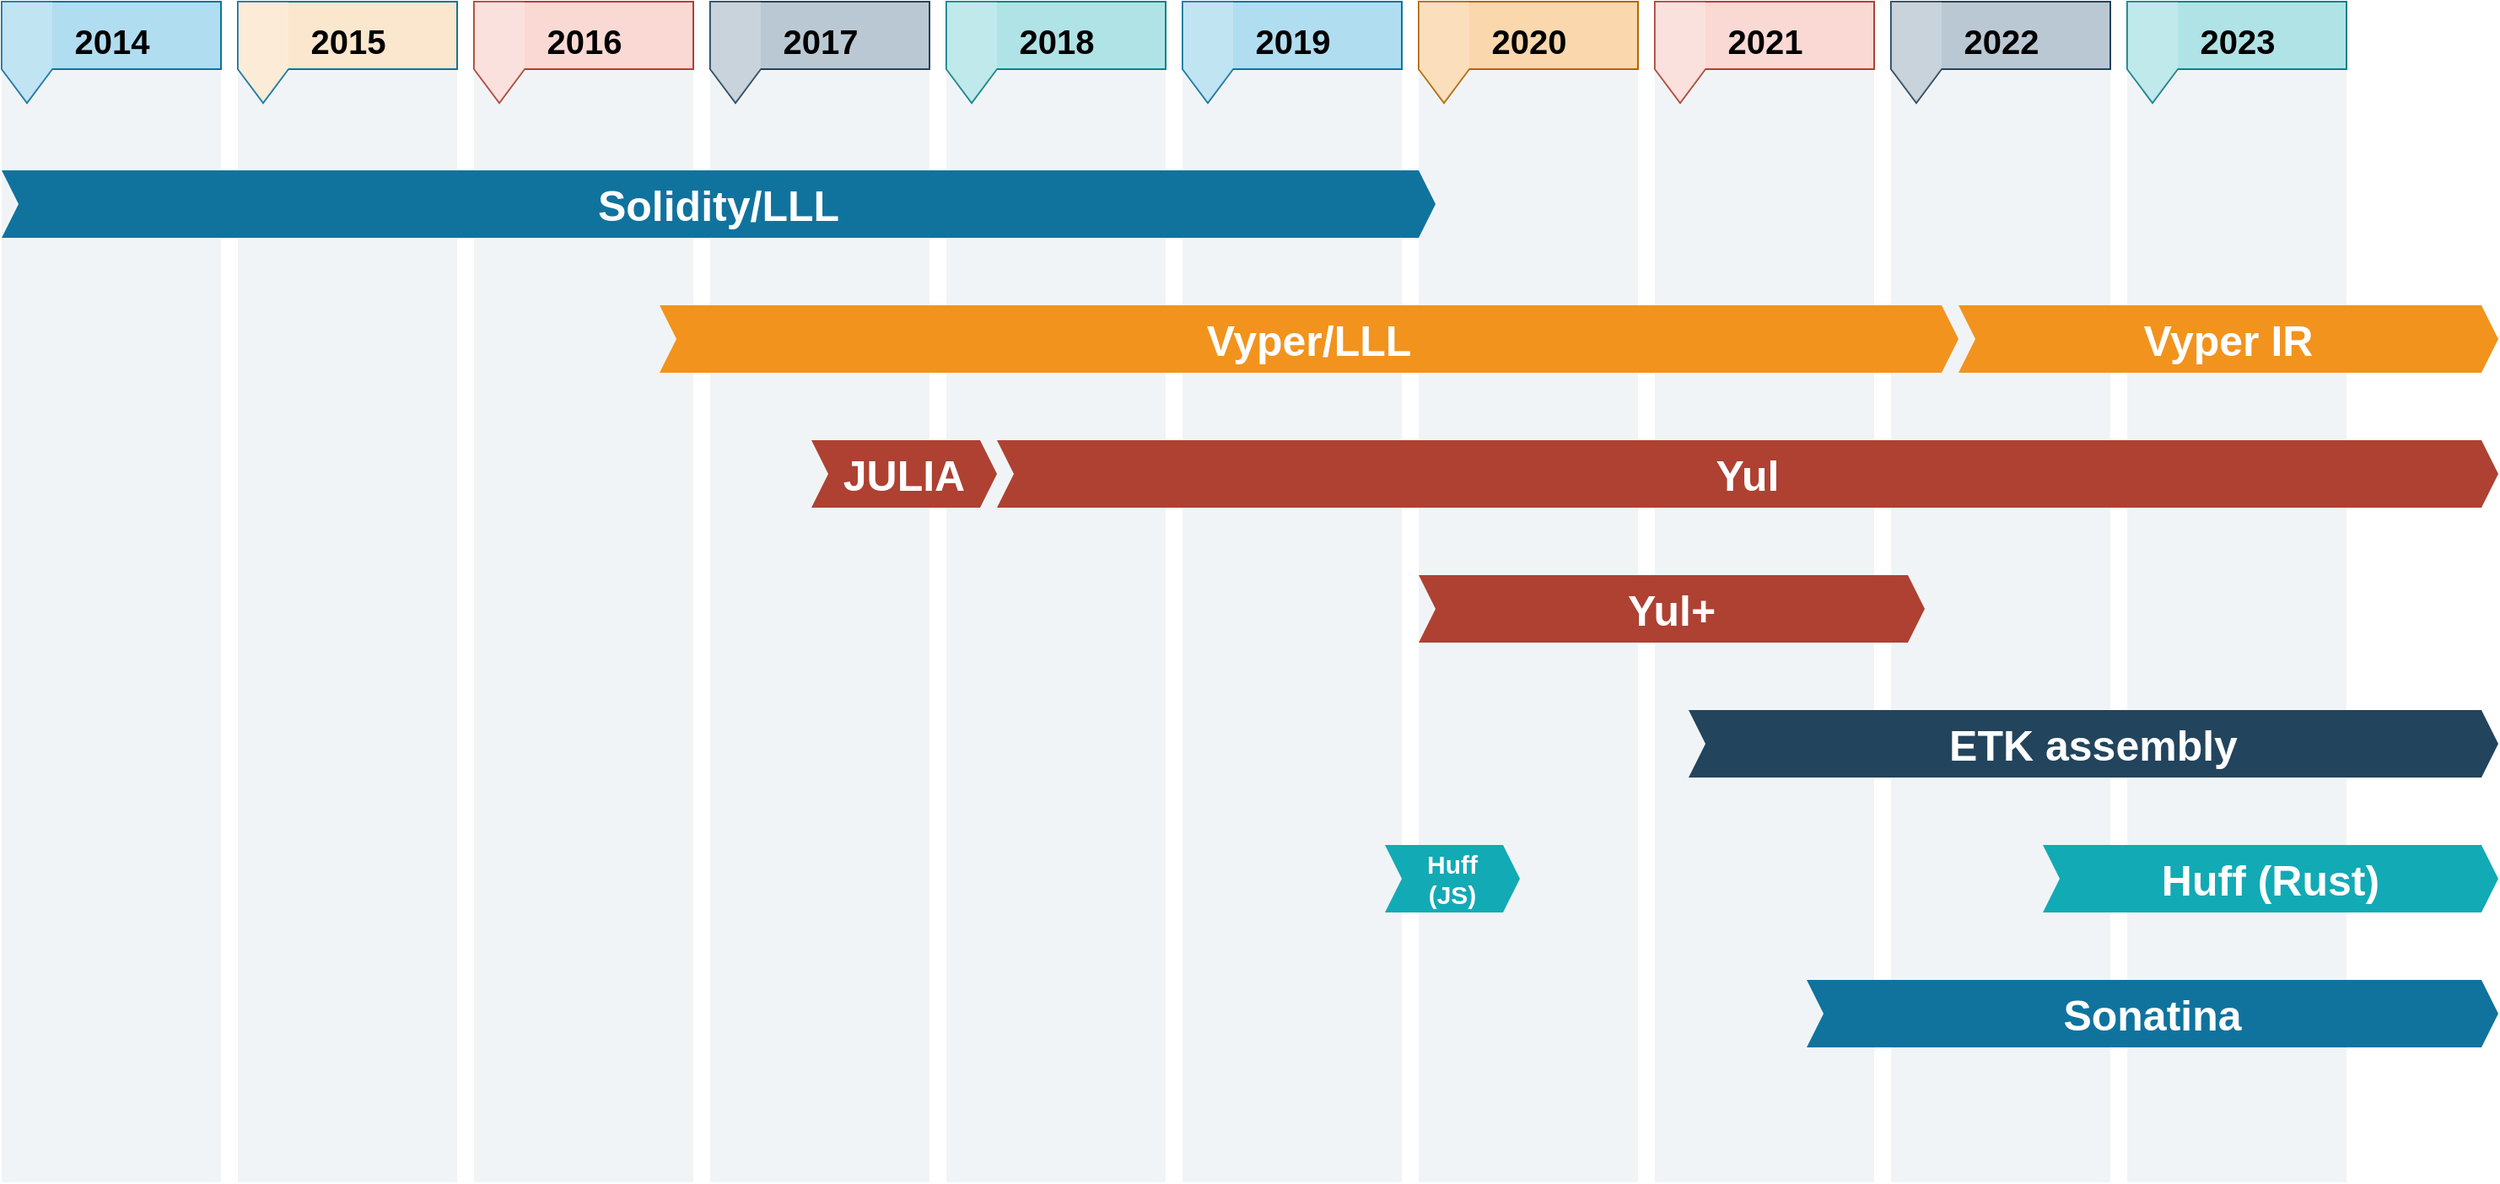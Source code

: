 <mxfile compressed="false" version="20.8.16" type="device">
  <diagram name="Page-1" id="ChHfrovx2bz5Nk0UMHN0">
    <mxGraphModel dx="1538" dy="897" grid="1" gridSize="10" guides="1" tooltips="1" connect="1" arrows="1" fold="1" page="1" pageScale="1" pageWidth="850" pageHeight="1100" math="0" shadow="0">
      <root>
        <mxCell id="0" />
        <mxCell id="1" parent="0" />
        <mxCell id="Eea4O15NX0q3AfGc0YIN-9" value="" style="rounded=0;whiteSpace=wrap;html=1;fontSize=25;fillColor=#bac8d3;strokeColor=none;opacity=20;" parent="1" vertex="1">
          <mxGeometry x="1300" y="20" width="130" height="700" as="geometry" />
        </mxCell>
        <mxCell id="Eea4O15NX0q3AfGc0YIN-10" value="" style="rounded=0;whiteSpace=wrap;html=1;fontSize=25;fillColor=#bac8d3;strokeColor=none;opacity=20;" parent="1" vertex="1">
          <mxGeometry x="1160" y="20" width="130" height="700" as="geometry" />
        </mxCell>
        <mxCell id="Eea4O15NX0q3AfGc0YIN-11" value="" style="rounded=0;whiteSpace=wrap;html=1;fontSize=25;fillColor=#bac8d3;strokeColor=none;opacity=20;" parent="1" vertex="1">
          <mxGeometry x="1020" y="20" width="130" height="700" as="geometry" />
        </mxCell>
        <mxCell id="Eea4O15NX0q3AfGc0YIN-12" value="" style="rounded=0;whiteSpace=wrap;html=1;fontSize=25;fillColor=#bac8d3;strokeColor=none;opacity=20;" parent="1" vertex="1">
          <mxGeometry x="880" y="20" width="130" height="700" as="geometry" />
        </mxCell>
        <mxCell id="Eea4O15NX0q3AfGc0YIN-13" value="" style="rounded=0;whiteSpace=wrap;html=1;fontSize=25;fillColor=#bac8d3;strokeColor=none;opacity=20;" parent="1" vertex="1">
          <mxGeometry x="740" y="20" width="130" height="700" as="geometry" />
        </mxCell>
        <mxCell id="Eea4O15NX0q3AfGc0YIN-14" value="" style="rounded=0;whiteSpace=wrap;html=1;fontSize=25;fillColor=#bac8d3;strokeColor=none;opacity=20;" parent="1" vertex="1">
          <mxGeometry x="600" y="20" width="130" height="700" as="geometry" />
        </mxCell>
        <mxCell id="Eea4O15NX0q3AfGc0YIN-15" value="" style="rounded=0;whiteSpace=wrap;html=1;fontSize=25;fillColor=#bac8d3;strokeColor=none;opacity=20;" parent="1" vertex="1">
          <mxGeometry x="460" y="20" width="130" height="700" as="geometry" />
        </mxCell>
        <mxCell id="Eea4O15NX0q3AfGc0YIN-16" value="" style="rounded=0;whiteSpace=wrap;html=1;fontSize=25;fillColor=#bac8d3;strokeColor=none;opacity=20;" parent="1" vertex="1">
          <mxGeometry x="320" y="20" width="130" height="700" as="geometry" />
        </mxCell>
        <mxCell id="Eea4O15NX0q3AfGc0YIN-17" value="" style="rounded=0;whiteSpace=wrap;html=1;fontSize=25;fillColor=#bac8d3;strokeColor=none;opacity=20;" parent="1" vertex="1">
          <mxGeometry x="180" y="20" width="130" height="700" as="geometry" />
        </mxCell>
        <mxCell id="Eea4O15NX0q3AfGc0YIN-18" value="" style="rounded=0;whiteSpace=wrap;html=1;fontSize=25;fillColor=#bac8d3;strokeColor=none;opacity=20;" parent="1" vertex="1">
          <mxGeometry x="40" y="20" width="130" height="700" as="geometry" />
        </mxCell>
        <mxCell id="rNGPlnSFtUfxI-7FSF1a-28" value="Yul" style="shape=step;perimeter=stepPerimeter;whiteSpace=wrap;html=1;fixedSize=1;size=10;fillColor=#AE4132;strokeColor=none;fontSize=25;fontColor=#FFFFFF;fontStyle=1;align=center;rounded=0;" parent="1" vertex="1">
          <mxGeometry x="630" y="280" width="890" height="40" as="geometry" />
        </mxCell>
        <mxCell id="rNGPlnSFtUfxI-7FSF1a-39" value="ETK assembly" style="shape=step;perimeter=stepPerimeter;whiteSpace=wrap;html=1;fixedSize=1;size=10;fillColor=#23445D;strokeColor=none;fontSize=25;fontColor=#FFFFFF;fontStyle=1;align=center;rounded=0;" parent="1" vertex="1">
          <mxGeometry x="1040" y="440" width="480" height="40" as="geometry" />
        </mxCell>
        <mxCell id="rNGPlnSFtUfxI-7FSF1a-45" value="Huff&lt;br style=&quot;font-size: 15px;&quot;&gt;(JS)" style="shape=step;perimeter=stepPerimeter;whiteSpace=wrap;html=1;fixedSize=1;size=10;fillColor=#12AAB5;strokeColor=none;fontSize=15;fontColor=#FFFFFF;fontStyle=1;align=center;rounded=0;" parent="1" vertex="1">
          <mxGeometry x="860" y="520" width="80" height="40" as="geometry" />
        </mxCell>
        <mxCell id="rNGPlnSFtUfxI-7FSF1a-92" value="2014" style="html=1;shape=mxgraph.infographic.flag;dx=30;dy=20;fillColor=#b1ddf0;strokeColor=#10739e;align=center;verticalAlign=top;fontSize=20;fontStyle=1;shadow=0;spacingTop=5;" parent="1" vertex="1">
          <mxGeometry x="40" y="20" width="130" height="60" as="geometry" />
        </mxCell>
        <mxCell id="rNGPlnSFtUfxI-7FSF1a-93" value="2015" style="html=1;shape=mxgraph.infographic.flag;dx=30;dy=20;fillColor=#fbe7cd;strokeColor=#10739e;align=center;verticalAlign=top;fontSize=20;fontStyle=1;shadow=0;spacingTop=5;" parent="1" vertex="1">
          <mxGeometry x="180" y="20" width="130" height="60" as="geometry" />
        </mxCell>
        <mxCell id="rNGPlnSFtUfxI-7FSF1a-94" value="2016" style="html=1;shape=mxgraph.infographic.flag;dx=30;dy=20;fillColor=#fad9d5;strokeColor=#ae4132;align=center;verticalAlign=top;fontSize=20;fontStyle=1;shadow=0;spacingTop=5;" parent="1" vertex="1">
          <mxGeometry x="320" y="20" width="130" height="60" as="geometry" />
        </mxCell>
        <mxCell id="rNGPlnSFtUfxI-7FSF1a-95" value="2017" style="html=1;shape=mxgraph.infographic.flag;dx=30;dy=20;fillColor=#bac8d3;strokeColor=#23445d;align=center;verticalAlign=top;fontSize=20;fontStyle=1;shadow=0;spacingTop=5;" parent="1" vertex="1">
          <mxGeometry x="460" y="20" width="130" height="60" as="geometry" />
        </mxCell>
        <mxCell id="rNGPlnSFtUfxI-7FSF1a-96" value="2018" style="html=1;shape=mxgraph.infographic.flag;dx=30;dy=20;fillColor=#b0e3e6;strokeColor=#0e8088;align=center;verticalAlign=top;fontSize=20;fontStyle=1;shadow=0;spacingTop=5;" parent="1" vertex="1">
          <mxGeometry x="600" y="20" width="130" height="60" as="geometry" />
        </mxCell>
        <mxCell id="rNGPlnSFtUfxI-7FSF1a-97" value="2019" style="html=1;shape=mxgraph.infographic.flag;dx=30;dy=20;fillColor=#b1ddf0;strokeColor=#10739e;align=center;verticalAlign=top;fontSize=20;fontStyle=1;shadow=0;spacingTop=5;" parent="1" vertex="1">
          <mxGeometry x="740" y="20" width="130" height="60" as="geometry" />
        </mxCell>
        <mxCell id="rNGPlnSFtUfxI-7FSF1a-98" value="2020" style="html=1;shape=mxgraph.infographic.flag;dx=30;dy=20;fillColor=#fad7ac;strokeColor=#b46504;align=center;verticalAlign=top;fontSize=20;fontStyle=1;shadow=0;spacingTop=5;" parent="1" vertex="1">
          <mxGeometry x="880" y="20" width="130" height="60" as="geometry" />
        </mxCell>
        <mxCell id="rNGPlnSFtUfxI-7FSF1a-99" value="2021" style="html=1;shape=mxgraph.infographic.flag;dx=30;dy=20;fillColor=#fad9d5;strokeColor=#ae4132;align=center;verticalAlign=top;fontSize=20;fontStyle=1;shadow=0;spacingTop=5;" parent="1" vertex="1">
          <mxGeometry x="1020" y="20" width="130" height="60" as="geometry" />
        </mxCell>
        <mxCell id="rNGPlnSFtUfxI-7FSF1a-100" value="2022" style="html=1;shape=mxgraph.infographic.flag;dx=30;dy=20;fillColor=#bac8d3;strokeColor=#23445d;align=center;verticalAlign=top;fontSize=20;fontStyle=1;shadow=0;spacingTop=5;" parent="1" vertex="1">
          <mxGeometry x="1160" y="20" width="130" height="60" as="geometry" />
        </mxCell>
        <mxCell id="rNGPlnSFtUfxI-7FSF1a-101" value="2023" style="html=1;shape=mxgraph.infographic.flag;dx=30;dy=20;fillColor=#b0e3e6;strokeColor=#0e8088;align=center;verticalAlign=top;fontSize=20;fontStyle=1;shadow=0;spacingTop=5;" parent="1" vertex="1">
          <mxGeometry x="1300" y="20" width="130" height="60" as="geometry" />
        </mxCell>
        <mxCell id="Eea4O15NX0q3AfGc0YIN-1" value="Solidity/LLL" style="shape=step;perimeter=stepPerimeter;whiteSpace=wrap;html=1;fixedSize=1;size=10;fillColor=#10739E;strokeColor=none;fontSize=25;fontColor=#FFFFFF;fontStyle=1;align=center;rounded=0;" parent="1" vertex="1">
          <mxGeometry x="40" y="120" width="850" height="40" as="geometry" />
        </mxCell>
        <mxCell id="Eea4O15NX0q3AfGc0YIN-2" value="Vyper/LLL" style="shape=step;perimeter=stepPerimeter;whiteSpace=wrap;html=1;fixedSize=1;size=10;fillColor=#F2931E;strokeColor=none;fontSize=25;fontColor=#FFFFFF;fontStyle=1;align=center;rounded=0;" parent="1" vertex="1">
          <mxGeometry x="430" y="200" width="770" height="40" as="geometry" />
        </mxCell>
        <mxCell id="Eea4O15NX0q3AfGc0YIN-3" value="Vyper IR" style="shape=step;perimeter=stepPerimeter;whiteSpace=wrap;html=1;fixedSize=1;size=10;fillColor=#F2931E;strokeColor=none;fontSize=25;fontColor=#FFFFFF;fontStyle=1;align=center;rounded=0;" parent="1" vertex="1">
          <mxGeometry x="1200" y="200" width="320" height="40" as="geometry" />
        </mxCell>
        <mxCell id="Eea4O15NX0q3AfGc0YIN-4" value="JULIA" style="shape=step;perimeter=stepPerimeter;whiteSpace=wrap;html=1;fixedSize=1;size=10;fillColor=#AE4132;strokeColor=none;fontSize=25;fontColor=#FFFFFF;fontStyle=1;align=center;rounded=0;" parent="1" vertex="1">
          <mxGeometry x="520" y="280" width="110" height="40" as="geometry" />
        </mxCell>
        <mxCell id="Eea4O15NX0q3AfGc0YIN-5" value="Yul+" style="shape=step;perimeter=stepPerimeter;whiteSpace=wrap;html=1;fixedSize=1;size=10;fillColor=#AE4132;strokeColor=none;fontSize=25;fontColor=#FFFFFF;fontStyle=1;align=center;rounded=0;" parent="1" vertex="1">
          <mxGeometry x="880" y="360" width="300" height="40" as="geometry" />
        </mxCell>
        <mxCell id="Eea4O15NX0q3AfGc0YIN-7" value="Sonatina" style="shape=step;perimeter=stepPerimeter;whiteSpace=wrap;html=1;fixedSize=1;size=10;fillColor=#10739E;strokeColor=none;fontSize=25;fontColor=#FFFFFF;fontStyle=1;align=center;rounded=0;" parent="1" vertex="1">
          <mxGeometry x="1110" y="600" width="410" height="40" as="geometry" />
        </mxCell>
        <mxCell id="Eea4O15NX0q3AfGc0YIN-8" value="Huff (Rust)" style="shape=step;perimeter=stepPerimeter;whiteSpace=wrap;html=1;fixedSize=1;size=10;fillColor=#12AAB5;strokeColor=none;fontSize=25;fontColor=#FFFFFF;fontStyle=1;align=center;rounded=0;" parent="1" vertex="1">
          <mxGeometry x="1250" y="520" width="270" height="40" as="geometry" />
        </mxCell>
      </root>
    </mxGraphModel>
  </diagram>
</mxfile>

